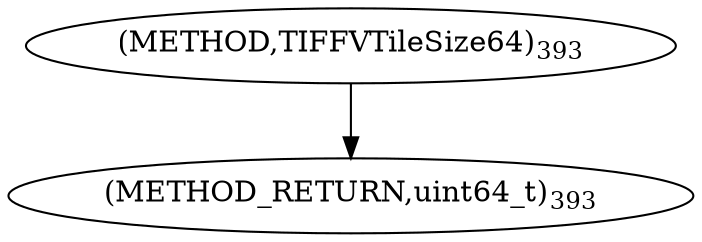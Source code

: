 digraph "TIFFVTileSize64" {  
"8627" [label = <(METHOD,TIFFVTileSize64)<SUB>393</SUB>> ]
"8630" [label = <(METHOD_RETURN,uint64_t)<SUB>393</SUB>> ]
  "8627" -> "8630" 
}

